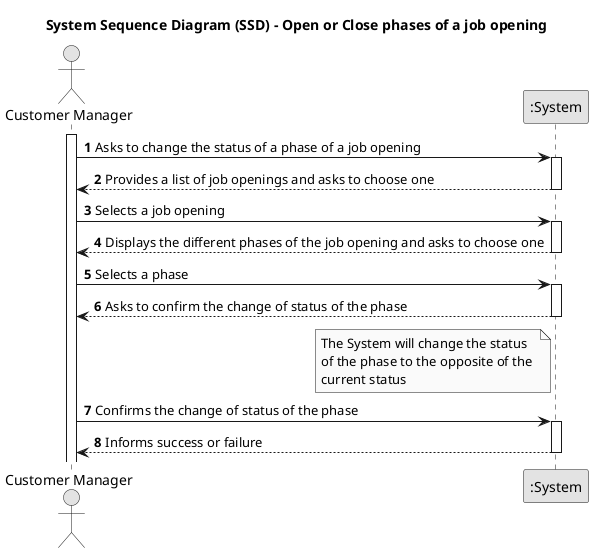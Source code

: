 @startuml
skinparam monochrome true
skinparam packageStyle rectangle
skinparam shadowing false

title System Sequence Diagram (SSD) - Open or Close phases of a job opening

autonumber

actor "Customer Manager" as Manager
participant ":System" as System

activate Manager

    Manager -> System : Asks to change the status of a phase of a job opening
    activate System

        System --> Manager : Provides a list of job openings and asks to choose one

    deactivate System

    Manager -> System : Selects a job opening
    activate System

        System --> Manager : Displays the different phases of the job opening and asks to choose one

    deactivate System

    Manager -> System : Selects a phase
    activate System

        System --> Manager : Asks to confirm the change of status of the phase
        note left System : The System will change the status \nof the phase to the opposite of the \ncurrent status


    deactivate System

    Manager -> System : Confirms the change of status of the phase
    activate System

        System --> Manager : Informs success or failure

    deactivate System

@enduml